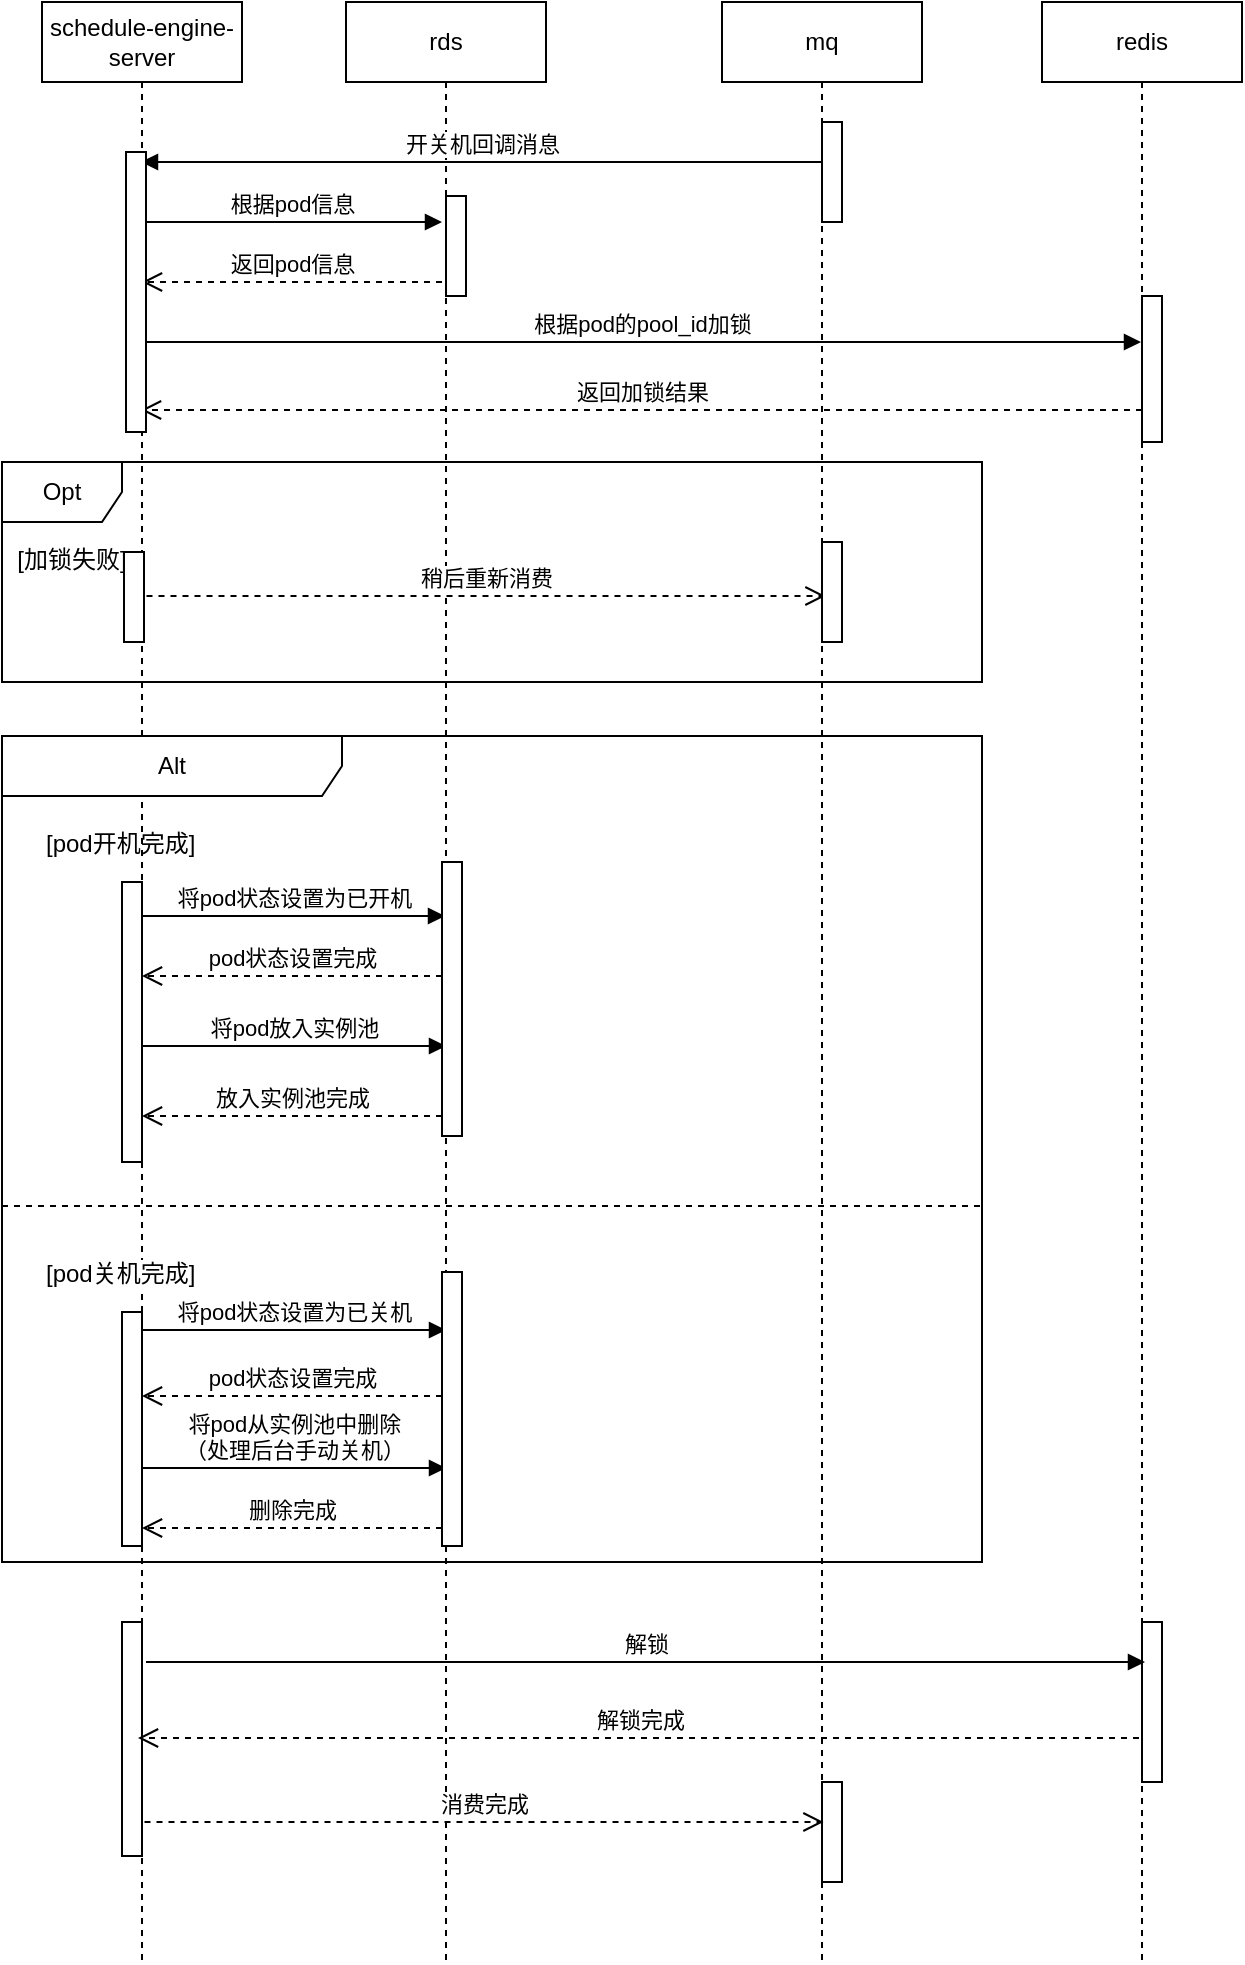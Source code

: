 <mxfile version="22.1.18" type="github">
  <diagram name="第 1 页" id="da1Bf_BrSCuMTH8Hb2zf">
    <mxGraphModel dx="1434" dy="739" grid="1" gridSize="10" guides="1" tooltips="1" connect="1" arrows="1" fold="1" page="1" pageScale="1" pageWidth="827" pageHeight="1169" math="0" shadow="0">
      <root>
        <mxCell id="0" />
        <mxCell id="1" parent="0" />
        <mxCell id="qz03FU97uXABQ7EtowYA-3" value="schedule-engine-server" style="shape=umlLifeline;perimeter=lifelinePerimeter;whiteSpace=wrap;html=1;container=1;dropTarget=0;collapsible=0;recursiveResize=0;outlineConnect=0;portConstraint=eastwest;newEdgeStyle={&quot;curved&quot;:0,&quot;rounded&quot;:0};" vertex="1" parent="1">
          <mxGeometry x="110" y="90" width="100" height="980" as="geometry" />
        </mxCell>
        <mxCell id="qz03FU97uXABQ7EtowYA-46" value="" style="html=1;points=[[0,0,0,0,5],[0,1,0,0,-5],[1,0,0,0,5],[1,1,0,0,-5]];perimeter=orthogonalPerimeter;outlineConnect=0;targetShapes=umlLifeline;portConstraint=eastwest;newEdgeStyle={&quot;curved&quot;:0,&quot;rounded&quot;:0};" vertex="1" parent="qz03FU97uXABQ7EtowYA-3">
          <mxGeometry x="40" y="810" width="10" height="117" as="geometry" />
        </mxCell>
        <mxCell id="qz03FU97uXABQ7EtowYA-4" value="rds" style="shape=umlLifeline;perimeter=lifelinePerimeter;whiteSpace=wrap;html=1;container=1;dropTarget=0;collapsible=0;recursiveResize=0;outlineConnect=0;portConstraint=eastwest;newEdgeStyle={&quot;curved&quot;:0,&quot;rounded&quot;:0};" vertex="1" parent="1">
          <mxGeometry x="262" y="90" width="100" height="980" as="geometry" />
        </mxCell>
        <mxCell id="qz03FU97uXABQ7EtowYA-47" value="" style="html=1;points=[[0,0,0,0,5],[0,1,0,0,-5],[1,0,0,0,5],[1,1,0,0,-5]];perimeter=orthogonalPerimeter;outlineConnect=0;targetShapes=umlLifeline;portConstraint=eastwest;newEdgeStyle={&quot;curved&quot;:0,&quot;rounded&quot;:0};" vertex="1" parent="qz03FU97uXABQ7EtowYA-4">
          <mxGeometry x="50" y="97" width="10" height="50" as="geometry" />
        </mxCell>
        <mxCell id="qz03FU97uXABQ7EtowYA-6" value="mq" style="shape=umlLifeline;perimeter=lifelinePerimeter;whiteSpace=wrap;html=1;container=1;dropTarget=0;collapsible=0;recursiveResize=0;outlineConnect=0;portConstraint=eastwest;newEdgeStyle={&quot;curved&quot;:0,&quot;rounded&quot;:0};" vertex="1" parent="1">
          <mxGeometry x="450" y="90" width="100" height="980" as="geometry" />
        </mxCell>
        <mxCell id="qz03FU97uXABQ7EtowYA-50" value="" style="html=1;points=[[0,0,0,0,5],[0,1,0,0,-5],[1,0,0,0,5],[1,1,0,0,-5]];perimeter=orthogonalPerimeter;outlineConnect=0;targetShapes=umlLifeline;portConstraint=eastwest;newEdgeStyle={&quot;curved&quot;:0,&quot;rounded&quot;:0};" vertex="1" parent="qz03FU97uXABQ7EtowYA-6">
          <mxGeometry x="50" y="60" width="10" height="50" as="geometry" />
        </mxCell>
        <mxCell id="qz03FU97uXABQ7EtowYA-53" value="" style="html=1;points=[[0,0,0,0,5],[0,1,0,0,-5],[1,0,0,0,5],[1,1,0,0,-5]];perimeter=orthogonalPerimeter;outlineConnect=0;targetShapes=umlLifeline;portConstraint=eastwest;newEdgeStyle={&quot;curved&quot;:0,&quot;rounded&quot;:0};" vertex="1" parent="qz03FU97uXABQ7EtowYA-6">
          <mxGeometry x="50" y="890" width="10" height="50" as="geometry" />
        </mxCell>
        <mxCell id="qz03FU97uXABQ7EtowYA-7" value="开关机回调消息" style="html=1;verticalAlign=bottom;endArrow=block;curved=0;rounded=0;" edge="1" parent="1">
          <mxGeometry width="80" relative="1" as="geometry">
            <mxPoint x="499.5" y="170" as="sourcePoint" />
            <mxPoint x="159.5" y="170" as="targetPoint" />
          </mxGeometry>
        </mxCell>
        <mxCell id="qz03FU97uXABQ7EtowYA-10" value="根据pod信息" style="html=1;verticalAlign=bottom;endArrow=block;curved=0;rounded=0;" edge="1" parent="1">
          <mxGeometry width="80" relative="1" as="geometry">
            <mxPoint x="160" y="200" as="sourcePoint" />
            <mxPoint x="310" y="200" as="targetPoint" />
          </mxGeometry>
        </mxCell>
        <mxCell id="qz03FU97uXABQ7EtowYA-11" value="返回pod信息" style="html=1;verticalAlign=bottom;endArrow=open;dashed=1;endSize=8;curved=0;rounded=0;" edge="1" parent="1" target="qz03FU97uXABQ7EtowYA-3">
          <mxGeometry relative="1" as="geometry">
            <mxPoint x="310" y="230" as="sourcePoint" />
            <mxPoint x="390" y="230" as="targetPoint" />
          </mxGeometry>
        </mxCell>
        <mxCell id="qz03FU97uXABQ7EtowYA-19" value="Alt" style="shape=umlFrame;whiteSpace=wrap;html=1;pointerEvents=0;recursiveResize=0;container=1;collapsible=0;width=170;" vertex="1" parent="1">
          <mxGeometry x="90" y="457" width="490" height="413" as="geometry" />
        </mxCell>
        <mxCell id="qz03FU97uXABQ7EtowYA-20" value="[pod开机完成]" style="text;html=1;" vertex="1" parent="qz03FU97uXABQ7EtowYA-19">
          <mxGeometry width="100" height="20" relative="1" as="geometry">
            <mxPoint x="20" y="40" as="offset" />
          </mxGeometry>
        </mxCell>
        <mxCell id="qz03FU97uXABQ7EtowYA-21" value="[pod关机完成]" style="line;strokeWidth=1;dashed=1;labelPosition=center;verticalLabelPosition=bottom;align=left;verticalAlign=top;spacingLeft=20;spacingTop=15;html=1;whiteSpace=wrap;" vertex="1" parent="qz03FU97uXABQ7EtowYA-19">
          <mxGeometry y="230" width="490" height="10" as="geometry" />
        </mxCell>
        <mxCell id="qz03FU97uXABQ7EtowYA-22" value="将pod状态设置为已开机" style="html=1;verticalAlign=bottom;endArrow=block;curved=0;rounded=0;" edge="1" parent="qz03FU97uXABQ7EtowYA-19" target="qz03FU97uXABQ7EtowYA-4">
          <mxGeometry x="0.003" width="80" relative="1" as="geometry">
            <mxPoint x="70" y="90" as="sourcePoint" />
            <mxPoint x="150" y="90" as="targetPoint" />
            <mxPoint as="offset" />
          </mxGeometry>
        </mxCell>
        <mxCell id="qz03FU97uXABQ7EtowYA-23" value="pod状态设置完成" style="html=1;verticalAlign=bottom;endArrow=open;dashed=1;endSize=8;curved=0;rounded=0;" edge="1" parent="qz03FU97uXABQ7EtowYA-19" target="qz03FU97uXABQ7EtowYA-3">
          <mxGeometry relative="1" as="geometry">
            <mxPoint x="220" y="120" as="sourcePoint" />
            <mxPoint x="140" y="120" as="targetPoint" />
          </mxGeometry>
        </mxCell>
        <mxCell id="qz03FU97uXABQ7EtowYA-24" value="将pod放入实例池" style="html=1;verticalAlign=bottom;endArrow=block;curved=0;rounded=0;" edge="1" parent="qz03FU97uXABQ7EtowYA-19">
          <mxGeometry x="0.003" width="80" relative="1" as="geometry">
            <mxPoint x="70" y="155" as="sourcePoint" />
            <mxPoint x="222" y="155" as="targetPoint" />
            <mxPoint as="offset" />
          </mxGeometry>
        </mxCell>
        <mxCell id="qz03FU97uXABQ7EtowYA-25" value="放入实例池完成" style="html=1;verticalAlign=bottom;endArrow=open;dashed=1;endSize=8;curved=0;rounded=0;" edge="1" parent="qz03FU97uXABQ7EtowYA-19" target="qz03FU97uXABQ7EtowYA-3">
          <mxGeometry x="-0.003" relative="1" as="geometry">
            <mxPoint x="220" y="190" as="sourcePoint" />
            <mxPoint x="140" y="190" as="targetPoint" />
            <mxPoint as="offset" />
          </mxGeometry>
        </mxCell>
        <mxCell id="qz03FU97uXABQ7EtowYA-26" value="将pod状态设置为已关机" style="html=1;verticalAlign=bottom;endArrow=block;curved=0;rounded=0;" edge="1" parent="qz03FU97uXABQ7EtowYA-19">
          <mxGeometry x="0.003" width="80" relative="1" as="geometry">
            <mxPoint x="70" y="297" as="sourcePoint" />
            <mxPoint x="222" y="297" as="targetPoint" />
            <mxPoint as="offset" />
          </mxGeometry>
        </mxCell>
        <mxCell id="qz03FU97uXABQ7EtowYA-27" value="pod状态设置完成" style="html=1;verticalAlign=bottom;endArrow=open;dashed=1;endSize=8;curved=0;rounded=0;" edge="1" parent="qz03FU97uXABQ7EtowYA-19">
          <mxGeometry relative="1" as="geometry">
            <mxPoint x="220" y="330" as="sourcePoint" />
            <mxPoint x="70" y="330" as="targetPoint" />
          </mxGeometry>
        </mxCell>
        <mxCell id="qz03FU97uXABQ7EtowYA-36" value="将pod从实例池中删除&lt;br&gt;（处理后台手动关机）" style="html=1;verticalAlign=bottom;endArrow=block;curved=0;rounded=0;" edge="1" parent="qz03FU97uXABQ7EtowYA-19">
          <mxGeometry width="80" relative="1" as="geometry">
            <mxPoint x="70" y="366" as="sourcePoint" />
            <mxPoint x="222" y="366" as="targetPoint" />
            <mxPoint as="offset" />
          </mxGeometry>
        </mxCell>
        <mxCell id="qz03FU97uXABQ7EtowYA-37" value="删除完成" style="html=1;verticalAlign=bottom;endArrow=open;dashed=1;endSize=8;curved=0;rounded=0;" edge="1" parent="qz03FU97uXABQ7EtowYA-19">
          <mxGeometry x="-0.003" relative="1" as="geometry">
            <mxPoint x="220" y="396" as="sourcePoint" />
            <mxPoint x="70" y="396" as="targetPoint" />
            <mxPoint as="offset" />
          </mxGeometry>
        </mxCell>
        <mxCell id="qz03FU97uXABQ7EtowYA-40" value="" style="html=1;points=[[0,0,0,0,5],[0,1,0,0,-5],[1,0,0,0,5],[1,1,0,0,-5]];perimeter=orthogonalPerimeter;outlineConnect=0;targetShapes=umlLifeline;portConstraint=eastwest;newEdgeStyle={&quot;curved&quot;:0,&quot;rounded&quot;:0};" vertex="1" parent="qz03FU97uXABQ7EtowYA-19">
          <mxGeometry x="60" y="73" width="10" height="140" as="geometry" />
        </mxCell>
        <mxCell id="qz03FU97uXABQ7EtowYA-44" value="" style="html=1;points=[[0,0,0,0,5],[0,1,0,0,-5],[1,0,0,0,5],[1,1,0,0,-5]];perimeter=orthogonalPerimeter;outlineConnect=0;targetShapes=umlLifeline;portConstraint=eastwest;newEdgeStyle={&quot;curved&quot;:0,&quot;rounded&quot;:0};" vertex="1" parent="qz03FU97uXABQ7EtowYA-19">
          <mxGeometry x="60" y="288" width="10" height="117" as="geometry" />
        </mxCell>
        <mxCell id="qz03FU97uXABQ7EtowYA-48" value="" style="html=1;points=[[0,0,0,0,5],[0,1,0,0,-5],[1,0,0,0,5],[1,1,0,0,-5]];perimeter=orthogonalPerimeter;outlineConnect=0;targetShapes=umlLifeline;portConstraint=eastwest;newEdgeStyle={&quot;curved&quot;:0,&quot;rounded&quot;:0};" vertex="1" parent="qz03FU97uXABQ7EtowYA-19">
          <mxGeometry x="220" y="63" width="10" height="137" as="geometry" />
        </mxCell>
        <mxCell id="qz03FU97uXABQ7EtowYA-49" value="" style="html=1;points=[[0,0,0,0,5],[0,1,0,0,-5],[1,0,0,0,5],[1,1,0,0,-5]];perimeter=orthogonalPerimeter;outlineConnect=0;targetShapes=umlLifeline;portConstraint=eastwest;newEdgeStyle={&quot;curved&quot;:0,&quot;rounded&quot;:0};" vertex="1" parent="qz03FU97uXABQ7EtowYA-19">
          <mxGeometry x="220" y="268" width="10" height="137" as="geometry" />
        </mxCell>
        <mxCell id="qz03FU97uXABQ7EtowYA-28" value="消费完成" style="html=1;verticalAlign=bottom;endArrow=open;dashed=1;endSize=8;curved=0;rounded=0;" edge="1" parent="1">
          <mxGeometry relative="1" as="geometry">
            <mxPoint x="161.25" y="1000" as="sourcePoint" />
            <mxPoint x="500.75" y="1000" as="targetPoint" />
          </mxGeometry>
        </mxCell>
        <mxCell id="qz03FU97uXABQ7EtowYA-29" value="redis" style="shape=umlLifeline;perimeter=lifelinePerimeter;whiteSpace=wrap;html=1;container=1;dropTarget=0;collapsible=0;recursiveResize=0;outlineConnect=0;portConstraint=eastwest;newEdgeStyle={&quot;curved&quot;:0,&quot;rounded&quot;:0};" vertex="1" parent="1">
          <mxGeometry x="610" y="90" width="100" height="980" as="geometry" />
        </mxCell>
        <mxCell id="qz03FU97uXABQ7EtowYA-54" value="" style="html=1;points=[[0,0,0,0,5],[0,1,0,0,-5],[1,0,0,0,5],[1,1,0,0,-5]];perimeter=orthogonalPerimeter;outlineConnect=0;targetShapes=umlLifeline;portConstraint=eastwest;newEdgeStyle={&quot;curved&quot;:0,&quot;rounded&quot;:0};" vertex="1" parent="qz03FU97uXABQ7EtowYA-29">
          <mxGeometry x="50" y="147" width="10" height="73" as="geometry" />
        </mxCell>
        <mxCell id="qz03FU97uXABQ7EtowYA-55" value="" style="html=1;points=[[0,0,0,0,5],[0,1,0,0,-5],[1,0,0,0,5],[1,1,0,0,-5]];perimeter=orthogonalPerimeter;outlineConnect=0;targetShapes=umlLifeline;portConstraint=eastwest;newEdgeStyle={&quot;curved&quot;:0,&quot;rounded&quot;:0};" vertex="1" parent="qz03FU97uXABQ7EtowYA-29">
          <mxGeometry x="50" y="810" width="10" height="80" as="geometry" />
        </mxCell>
        <mxCell id="qz03FU97uXABQ7EtowYA-30" value="根据pod的pool_id加锁" style="html=1;verticalAlign=bottom;endArrow=block;curved=0;rounded=0;" edge="1" parent="1">
          <mxGeometry width="80" relative="1" as="geometry">
            <mxPoint x="160" y="260" as="sourcePoint" />
            <mxPoint x="659.5" y="260" as="targetPoint" />
          </mxGeometry>
        </mxCell>
        <mxCell id="qz03FU97uXABQ7EtowYA-32" value="返回加锁结果" style="html=1;verticalAlign=bottom;endArrow=open;dashed=1;endSize=8;curved=0;rounded=0;" edge="1" parent="1">
          <mxGeometry x="-0.001" relative="1" as="geometry">
            <mxPoint x="660" y="294" as="sourcePoint" />
            <mxPoint x="159.5" y="294" as="targetPoint" />
            <mxPoint as="offset" />
          </mxGeometry>
        </mxCell>
        <mxCell id="qz03FU97uXABQ7EtowYA-33" value="Opt" style="shape=umlFrame;whiteSpace=wrap;html=1;pointerEvents=0;" vertex="1" parent="1">
          <mxGeometry x="90" y="320" width="490" height="110" as="geometry" />
        </mxCell>
        <mxCell id="qz03FU97uXABQ7EtowYA-34" value="[加锁失败]" style="text;html=1;strokeColor=none;fillColor=none;align=center;verticalAlign=middle;whiteSpace=wrap;rounded=0;" vertex="1" parent="1">
          <mxGeometry x="95" y="354" width="60" height="30" as="geometry" />
        </mxCell>
        <mxCell id="qz03FU97uXABQ7EtowYA-35" value="稍后重新消费" style="html=1;verticalAlign=bottom;endArrow=open;dashed=1;endSize=8;curved=0;rounded=0;" edge="1" parent="1">
          <mxGeometry x="0.002" relative="1" as="geometry">
            <mxPoint x="162.25" y="387" as="sourcePoint" />
            <mxPoint x="501.75" y="387" as="targetPoint" />
            <mxPoint as="offset" />
          </mxGeometry>
        </mxCell>
        <mxCell id="qz03FU97uXABQ7EtowYA-38" value="解锁" style="html=1;verticalAlign=bottom;endArrow=block;curved=0;rounded=0;" edge="1" parent="1">
          <mxGeometry width="80" relative="1" as="geometry">
            <mxPoint x="162" y="920" as="sourcePoint" />
            <mxPoint x="661.5" y="920" as="targetPoint" />
          </mxGeometry>
        </mxCell>
        <mxCell id="qz03FU97uXABQ7EtowYA-39" value="解锁完成" style="html=1;verticalAlign=bottom;endArrow=open;dashed=1;endSize=8;curved=0;rounded=0;" edge="1" parent="1">
          <mxGeometry x="-0.001" relative="1" as="geometry">
            <mxPoint x="658.5" y="958" as="sourcePoint" />
            <mxPoint x="158" y="958" as="targetPoint" />
            <mxPoint as="offset" />
          </mxGeometry>
        </mxCell>
        <mxCell id="qz03FU97uXABQ7EtowYA-41" value="" style="html=1;points=[[0,0,0,0,5],[0,1,0,0,-5],[1,0,0,0,5],[1,1,0,0,-5]];perimeter=orthogonalPerimeter;outlineConnect=0;targetShapes=umlLifeline;portConstraint=eastwest;newEdgeStyle={&quot;curved&quot;:0,&quot;rounded&quot;:0};" vertex="1" parent="1">
          <mxGeometry x="151" y="365" width="10" height="45" as="geometry" />
        </mxCell>
        <mxCell id="qz03FU97uXABQ7EtowYA-42" value="" style="html=1;points=[[0,0,0,0,5],[0,1,0,0,-5],[1,0,0,0,5],[1,1,0,0,-5]];perimeter=orthogonalPerimeter;outlineConnect=0;targetShapes=umlLifeline;portConstraint=eastwest;newEdgeStyle={&quot;curved&quot;:0,&quot;rounded&quot;:0};" vertex="1" parent="1">
          <mxGeometry x="152" y="165" width="10" height="140" as="geometry" />
        </mxCell>
        <mxCell id="qz03FU97uXABQ7EtowYA-51" value="" style="html=1;points=[[0,0,0,0,5],[0,1,0,0,-5],[1,0,0,0,5],[1,1,0,0,-5]];perimeter=orthogonalPerimeter;outlineConnect=0;targetShapes=umlLifeline;portConstraint=eastwest;newEdgeStyle={&quot;curved&quot;:0,&quot;rounded&quot;:0};" vertex="1" parent="1">
          <mxGeometry x="500" y="360" width="10" height="50" as="geometry" />
        </mxCell>
      </root>
    </mxGraphModel>
  </diagram>
</mxfile>
